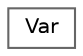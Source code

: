 digraph "Иерархия классов. Графический вид."
{
 // LATEX_PDF_SIZE
  bgcolor="transparent";
  edge [fontname=Helvetica,fontsize=10,labelfontname=Helvetica,labelfontsize=10];
  node [fontname=Helvetica,fontsize=10,shape=box,height=0.2,width=0.4];
  rankdir="LR";
  Node0 [label="Var",height=0.2,width=0.4,color="grey40", fillcolor="white", style="filled",URL="$struct_var.html",tooltip="Структура переменной, адрес который хранится в ПОЛИЗе"];
}

